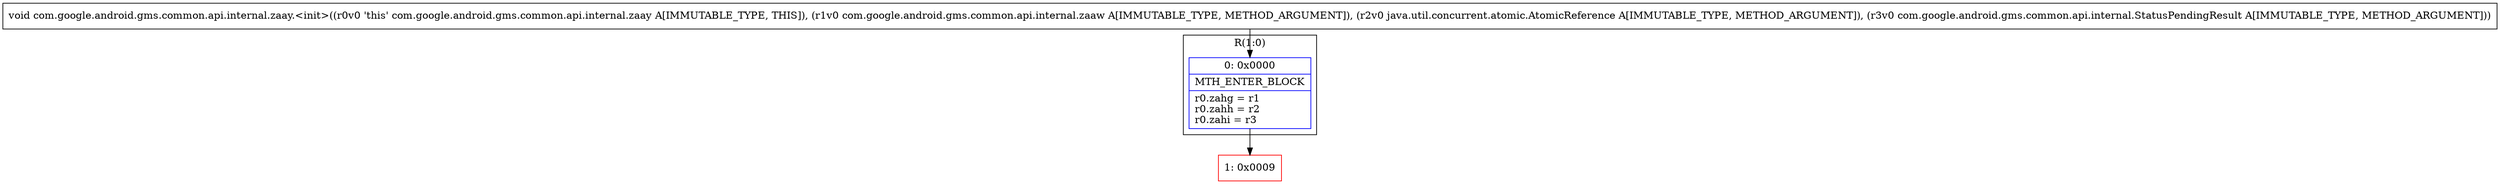 digraph "CFG forcom.google.android.gms.common.api.internal.zaay.\<init\>(Lcom\/google\/android\/gms\/common\/api\/internal\/zaaw;Ljava\/util\/concurrent\/atomic\/AtomicReference;Lcom\/google\/android\/gms\/common\/api\/internal\/StatusPendingResult;)V" {
subgraph cluster_Region_1043210580 {
label = "R(1:0)";
node [shape=record,color=blue];
Node_0 [shape=record,label="{0\:\ 0x0000|MTH_ENTER_BLOCK\l|r0.zahg = r1\lr0.zahh = r2\lr0.zahi = r3\l}"];
}
Node_1 [shape=record,color=red,label="{1\:\ 0x0009}"];
MethodNode[shape=record,label="{void com.google.android.gms.common.api.internal.zaay.\<init\>((r0v0 'this' com.google.android.gms.common.api.internal.zaay A[IMMUTABLE_TYPE, THIS]), (r1v0 com.google.android.gms.common.api.internal.zaaw A[IMMUTABLE_TYPE, METHOD_ARGUMENT]), (r2v0 java.util.concurrent.atomic.AtomicReference A[IMMUTABLE_TYPE, METHOD_ARGUMENT]), (r3v0 com.google.android.gms.common.api.internal.StatusPendingResult A[IMMUTABLE_TYPE, METHOD_ARGUMENT])) }"];
MethodNode -> Node_0;
Node_0 -> Node_1;
}

